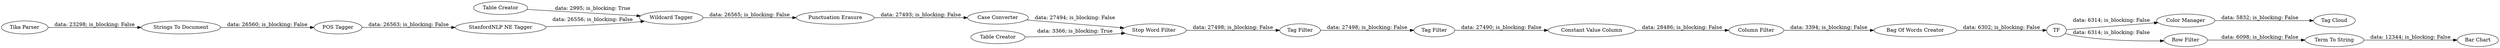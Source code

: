 digraph {
	"-3601016539155276217_20" [label="Tag Filter"]
	"4648930184659882171_11" [label="Table Creator"]
	"-3601016539155276217_15" [label="Stop Word Filter"]
	"4648930184659882171_5" [label="Strings To Document"]
	"-3601016539155276217_23" [label="Constant Value Column"]
	"3044598675600142348_50" [label=TF]
	"3044598675600142348_54" [label="Bar Chart"]
	"-3601016539155276217_16" [label="Case Converter"]
	"4648930184659882171_10" [label="Wildcard Tagger"]
	"-3601016539155276217_17" [label="Tag Filter"]
	"-3601016539155276217_19" [label="Table Creator"]
	"3044598675600142348_52" [label="Tag Cloud"]
	"3044598675600142348_55" [label="Term To String"]
	"4648930184659882171_9" [label="StanfordNLP NE Tagger"]
	"3044598675600142348_51" [label="Bag Of Words Creator"]
	"-3601016539155276217_24" [label="Column Filter"]
	"3044598675600142348_53" [label="Color Manager"]
	"-3601016539155276217_12" [label="Punctuation Erasure"]
	"4648930184659882171_7" [label="POS Tagger"]
	"3044598675600142348_56" [label="Row Filter"]
	"4648930184659882171_4" [label="Tika Parser"]
	"4648930184659882171_11" -> "4648930184659882171_10" [label="data: 2995; is_blocking: True"]
	"4648930184659882171_4" -> "4648930184659882171_5" [label="data: 23298; is_blocking: False"]
	"3044598675600142348_50" -> "3044598675600142348_56" [label="data: 6314; is_blocking: False"]
	"-3601016539155276217_24" -> "3044598675600142348_51" [label="data: 3394; is_blocking: False"]
	"4648930184659882171_9" -> "4648930184659882171_10" [label="data: 26556; is_blocking: False"]
	"3044598675600142348_50" -> "3044598675600142348_53" [label="data: 6314; is_blocking: False"]
	"3044598675600142348_56" -> "3044598675600142348_55" [label="data: 6098; is_blocking: False"]
	"-3601016539155276217_19" -> "-3601016539155276217_15" [label="data: 3366; is_blocking: True"]
	"-3601016539155276217_17" -> "-3601016539155276217_20" [label="data: 27498; is_blocking: False"]
	"3044598675600142348_53" -> "3044598675600142348_52" [label="data: 5832; is_blocking: False"]
	"-3601016539155276217_15" -> "-3601016539155276217_17" [label="data: 27498; is_blocking: False"]
	"3044598675600142348_51" -> "3044598675600142348_50" [label="data: 6302; is_blocking: False"]
	"-3601016539155276217_20" -> "-3601016539155276217_23" [label="data: 27490; is_blocking: False"]
	"-3601016539155276217_23" -> "-3601016539155276217_24" [label="data: 28486; is_blocking: False"]
	"4648930184659882171_7" -> "4648930184659882171_9" [label="data: 26563; is_blocking: False"]
	"4648930184659882171_5" -> "4648930184659882171_7" [label="data: 26560; is_blocking: False"]
	"4648930184659882171_10" -> "-3601016539155276217_12" [label="data: 26565; is_blocking: False"]
	"-3601016539155276217_12" -> "-3601016539155276217_16" [label="data: 27493; is_blocking: False"]
	"3044598675600142348_55" -> "3044598675600142348_54" [label="data: 12344; is_blocking: False"]
	"-3601016539155276217_16" -> "-3601016539155276217_15" [label="data: 27494; is_blocking: False"]
	rankdir=LR
}
